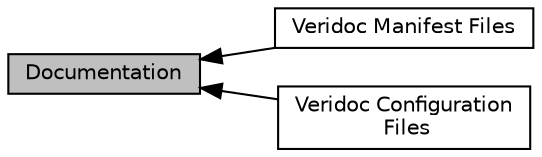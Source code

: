digraph "Documentation"
{
  edge [fontname="Helvetica",fontsize="10",labelfontname="Helvetica",labelfontsize="10"];
  node [fontname="Helvetica",fontsize="10",shape=box];
  rankdir=LR;
  Node2 [label="Veridoc Manifest Files",height=0.2,width=0.4,color="black", fillcolor="white", style="filled",URL="$group__veridoc-manifests.html",tooltip="This page describes how veridoc manifest files are structured, loaded and interpreted."];
  Node1 [label="Documentation",height=0.2,width=0.4,color="black", fillcolor="grey75", style="filled", fontcolor="black",tooltip="Top level group for all pages documenting veridoc, but which do not relate specifically to code."];
  Node3 [label="Veridoc Configuration\l Files",height=0.2,width=0.4,color="black", fillcolor="white", style="filled",URL="$group__veridoc-configs.html",tooltip="This page describes how veridoc configuration files are structured, loaded and interpreted."];
  Node1->Node2 [shape=plaintext, dir="back", style="solid"];
  Node1->Node3 [shape=plaintext, dir="back", style="solid"];
}

